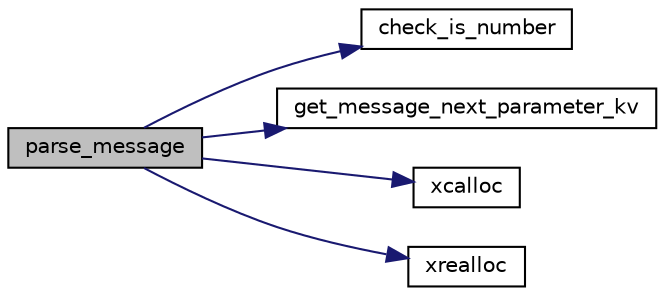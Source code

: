 digraph "parse_message"
{
 // LATEX_PDF_SIZE
  edge [fontname="Helvetica",fontsize="10",labelfontname="Helvetica",labelfontsize="10"];
  node [fontname="Helvetica",fontsize="10",shape=record];
  rankdir="LR";
  Node1 [label="parse_message",height=0.2,width=0.4,color="black", fillcolor="grey75", style="filled", fontcolor="black",tooltip="Take a message as a string and parse it into a message struct."];
  Node1 -> Node2 [color="midnightblue",fontsize="10",style="solid",fontname="Helvetica"];
  Node2 [label="check_is_number",height=0.2,width=0.4,color="black", fillcolor="white", style="filled",URL="$type__check_8h.html#a19d3a4f9ccbc6c2c26d8e0b468529502",tooltip="Check if a string is a number."];
  Node1 -> Node3 [color="midnightblue",fontsize="10",style="solid",fontname="Helvetica"];
  Node3 [label="get_message_next_parameter_kv",height=0.2,width=0.4,color="black", fillcolor="white", style="filled",URL="$message_8h.html#a28d4651376c79b584f48cf6ea0e2089a",tooltip="Get the next key value object."];
  Node1 -> Node4 [color="midnightblue",fontsize="10",style="solid",fontname="Helvetica"];
  Node4 [label="xcalloc",height=0.2,width=0.4,color="black", fillcolor="white", style="filled",URL="$epoll__server_2utils_2xalloc_8c.html#acf4d2a0b6c4f9229a0f4687202abed54",tooltip="Calloc wrapper that exit on failure."];
  Node1 -> Node5 [color="midnightblue",fontsize="10",style="solid",fontname="Helvetica"];
  Node5 [label="xrealloc",height=0.2,width=0.4,color="black", fillcolor="white", style="filled",URL="$epoll__server_2utils_2xalloc_8c.html#a93a8ec6e8a6eef0f62b7e5b50d0bf9e4",tooltip="Realloc wrapper that exit on failure."];
}
